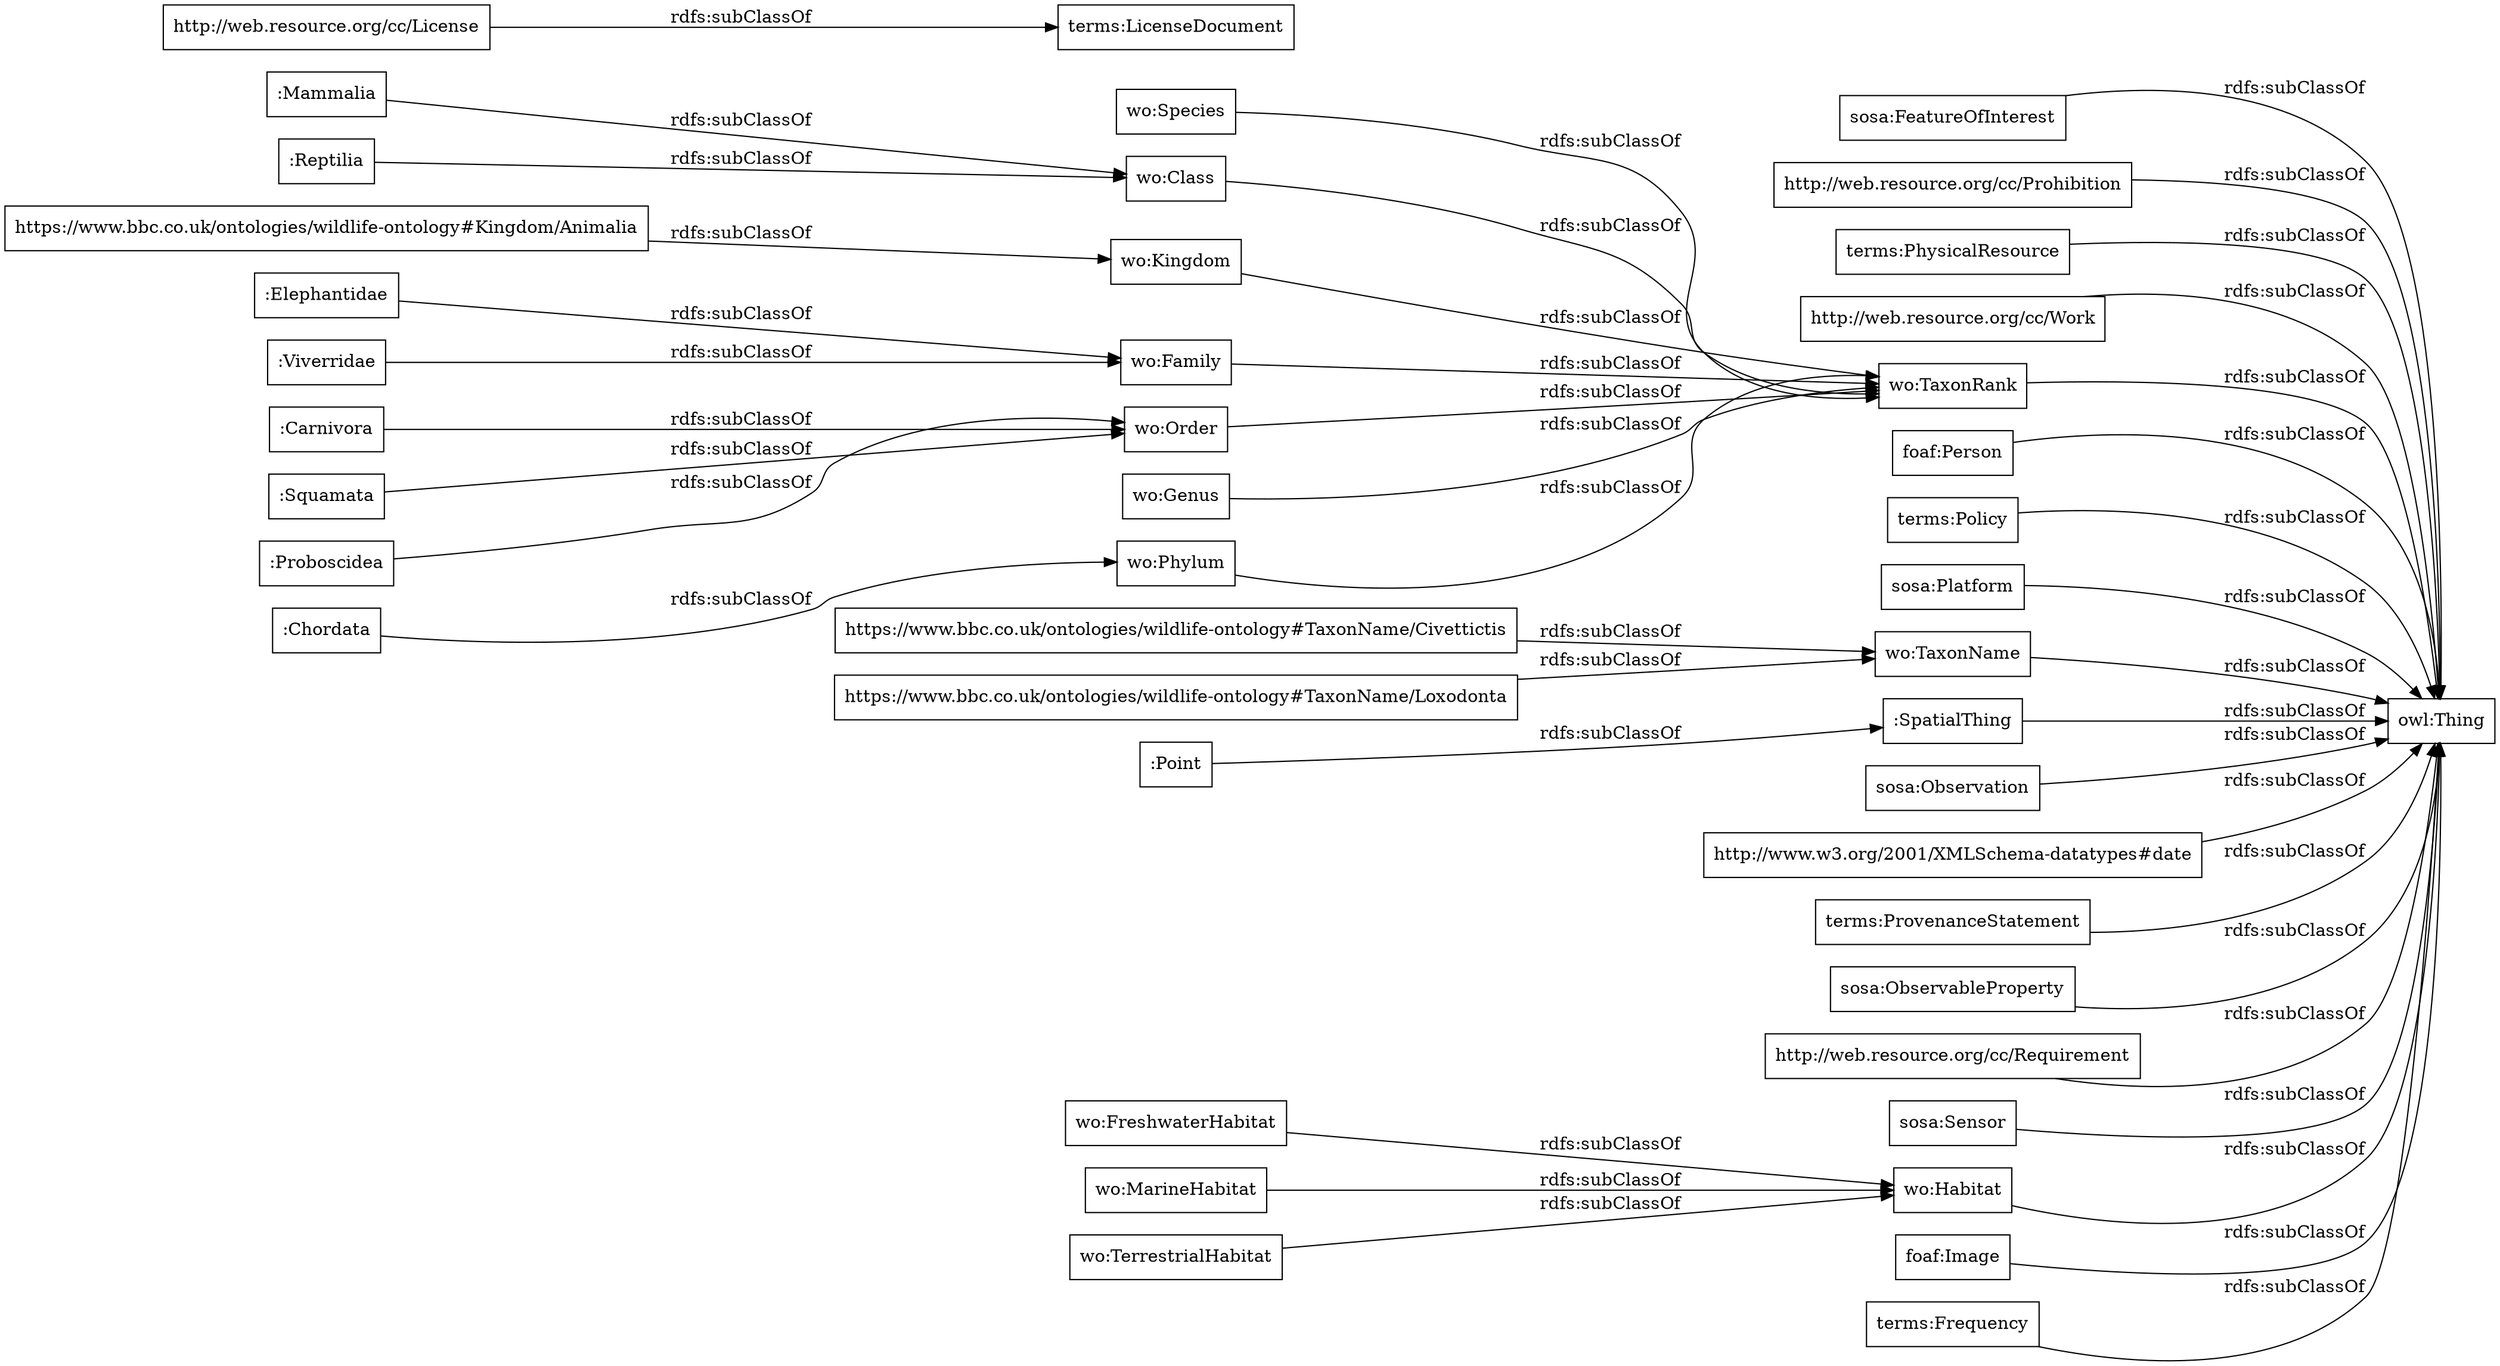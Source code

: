 digraph ar2dtool_diagram { 
rankdir=LR;
size="1000"
node [shape = rectangle, color="black"]; "sosa:FeatureOfInterest" "http://web.resource.org/cc/Prohibition" "https://www.bbc.co.uk/ontologies/wildlife-ontology#Kingdom/Animalia" "wo:FreshwaterHabitat" "http://web.resource.org/cc/License" "terms:PhysicalResource" "wo:Species" "wo:Class" "terms:LicenseDocument" "wo:Kingdom" "wo:Family" "http://web.resource.org/cc/Work" "https://www.bbc.co.uk/ontologies/wildlife-ontology#TaxonName/Civettictis" ":Carnivora" "wo:TaxonRank" "foaf:Person" ":Elephantidae" ":Mammalia" "wo:Order" "wo:Genus" ":Squamata" "terms:Policy" ":Chordata" "sosa:Platform" "wo:TaxonName" ":SpatialThing" "sosa:Observation" "http://www.w3.org/2001/XMLSchema-datatypes#date" ":Reptilia" "terms:ProvenanceStatement" "sosa:ObservableProperty" "http://web.resource.org/cc/Requirement" "https://www.bbc.co.uk/ontologies/wildlife-ontology#TaxonName/Loxodonta" "sosa:Sensor" "wo:Habitat" ":Proboscidea" "foaf:Image" "terms:Frequency" "wo:Phylum" ":Viverridae" "wo:MarineHabitat" ":Point" "wo:TerrestrialHabitat" ; /*classes style*/
	"wo:Genus" -> "wo:TaxonRank" [ label = "rdfs:subClassOf" ];
	"wo:FreshwaterHabitat" -> "wo:Habitat" [ label = "rdfs:subClassOf" ];
	"sosa:Platform" -> "owl:Thing" [ label = "rdfs:subClassOf" ];
	"foaf:Image" -> "owl:Thing" [ label = "rdfs:subClassOf" ];
	":Mammalia" -> "wo:Class" [ label = "rdfs:subClassOf" ];
	"wo:Species" -> "wo:TaxonRank" [ label = "rdfs:subClassOf" ];
	":Viverridae" -> "wo:Family" [ label = "rdfs:subClassOf" ];
	":Point" -> ":SpatialThing" [ label = "rdfs:subClassOf" ];
	"wo:TaxonName" -> "owl:Thing" [ label = "rdfs:subClassOf" ];
	"http://web.resource.org/cc/Prohibition" -> "owl:Thing" [ label = "rdfs:subClassOf" ];
	"terms:Policy" -> "owl:Thing" [ label = "rdfs:subClassOf" ];
	"wo:TaxonRank" -> "owl:Thing" [ label = "rdfs:subClassOf" ];
	"terms:Frequency" -> "owl:Thing" [ label = "rdfs:subClassOf" ];
	"wo:MarineHabitat" -> "wo:Habitat" [ label = "rdfs:subClassOf" ];
	"http://web.resource.org/cc/Requirement" -> "owl:Thing" [ label = "rdfs:subClassOf" ];
	":Reptilia" -> "wo:Class" [ label = "rdfs:subClassOf" ];
	":Carnivora" -> "wo:Order" [ label = "rdfs:subClassOf" ];
	"http://web.resource.org/cc/Work" -> "owl:Thing" [ label = "rdfs:subClassOf" ];
	"sosa:Sensor" -> "owl:Thing" [ label = "rdfs:subClassOf" ];
	"wo:TerrestrialHabitat" -> "wo:Habitat" [ label = "rdfs:subClassOf" ];
	"wo:Phylum" -> "wo:TaxonRank" [ label = "rdfs:subClassOf" ];
	"wo:Habitat" -> "owl:Thing" [ label = "rdfs:subClassOf" ];
	":SpatialThing" -> "owl:Thing" [ label = "rdfs:subClassOf" ];
	"terms:PhysicalResource" -> "owl:Thing" [ label = "rdfs:subClassOf" ];
	":Chordata" -> "wo:Phylum" [ label = "rdfs:subClassOf" ];
	"https://www.bbc.co.uk/ontologies/wildlife-ontology#TaxonName/Civettictis" -> "wo:TaxonName" [ label = "rdfs:subClassOf" ];
	"http://web.resource.org/cc/License" -> "terms:LicenseDocument" [ label = "rdfs:subClassOf" ];
	"terms:ProvenanceStatement" -> "owl:Thing" [ label = "rdfs:subClassOf" ];
	"wo:Order" -> "wo:TaxonRank" [ label = "rdfs:subClassOf" ];
	"sosa:Observation" -> "owl:Thing" [ label = "rdfs:subClassOf" ];
	"https://www.bbc.co.uk/ontologies/wildlife-ontology#TaxonName/Loxodonta" -> "wo:TaxonName" [ label = "rdfs:subClassOf" ];
	"wo:Class" -> "wo:TaxonRank" [ label = "rdfs:subClassOf" ];
	"foaf:Person" -> "owl:Thing" [ label = "rdfs:subClassOf" ];
	":Squamata" -> "wo:Order" [ label = "rdfs:subClassOf" ];
	"wo:Family" -> "wo:TaxonRank" [ label = "rdfs:subClassOf" ];
	"sosa:FeatureOfInterest" -> "owl:Thing" [ label = "rdfs:subClassOf" ];
	"sosa:ObservableProperty" -> "owl:Thing" [ label = "rdfs:subClassOf" ];
	"http://www.w3.org/2001/XMLSchema-datatypes#date" -> "owl:Thing" [ label = "rdfs:subClassOf" ];
	"wo:Kingdom" -> "wo:TaxonRank" [ label = "rdfs:subClassOf" ];
	":Proboscidea" -> "wo:Order" [ label = "rdfs:subClassOf" ];
	":Elephantidae" -> "wo:Family" [ label = "rdfs:subClassOf" ];
	"https://www.bbc.co.uk/ontologies/wildlife-ontology#Kingdom/Animalia" -> "wo:Kingdom" [ label = "rdfs:subClassOf" ];

}
